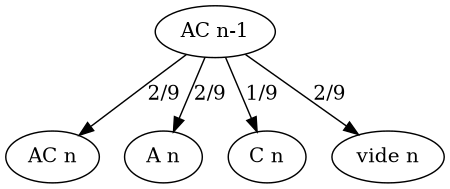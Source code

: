 digraph G {
  size = "3cm,3cm";
  "AC n-1" -> "AC n" [label ="2/9"];
  "AC n-1" -> "A n" [label ="2/9"];
  "AC n-1" -> "C n" [label ="1/9"];
  "AC n-1" -> "vide n" [label ="2/9"];
}